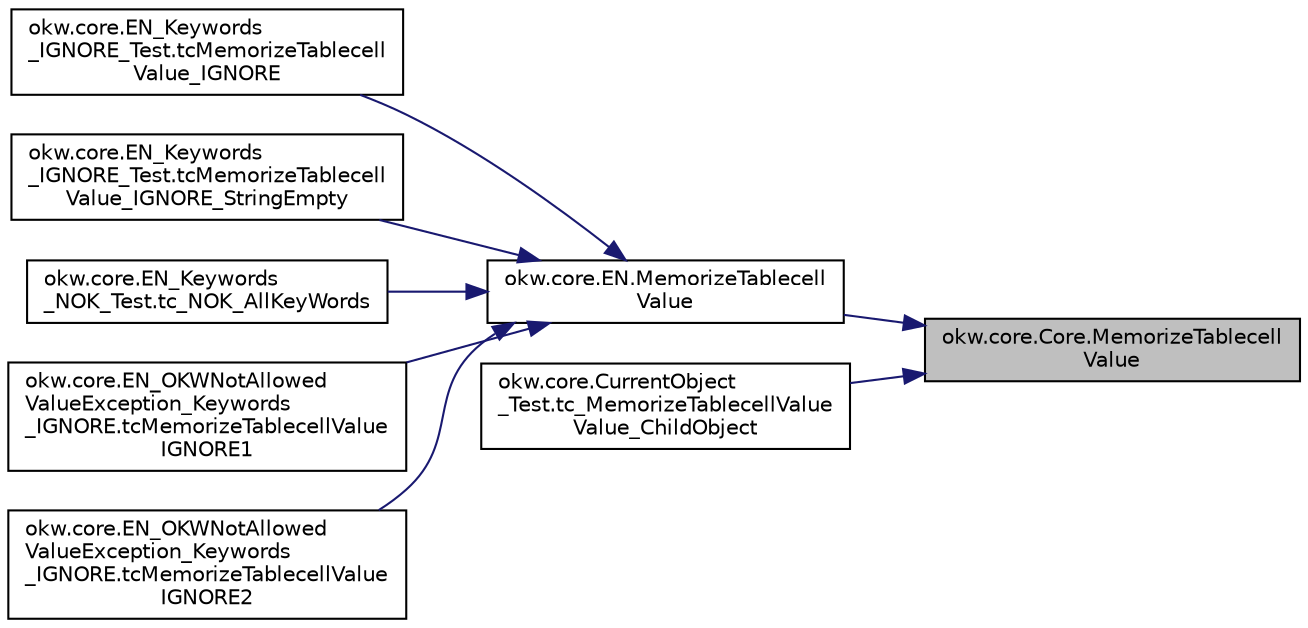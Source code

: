 digraph "okw.core.Core.MemorizeTablecellValue"
{
 // INTERACTIVE_SVG=YES
 // LATEX_PDF_SIZE
  edge [fontname="Helvetica",fontsize="10",labelfontname="Helvetica",labelfontsize="10"];
  node [fontname="Helvetica",fontsize="10",shape=record];
  rankdir="RL";
  Node1296 [label="okw.core.Core.MemorizeTablecell\lValue",height=0.2,width=0.4,color="black", fillcolor="grey75", style="filled", fontcolor="black",tooltip="Merkt sich den Wert der gegebenen Zelle in der Tabelle."];
  Node1296 -> Node1297 [dir="back",color="midnightblue",fontsize="10",style="solid",fontname="Helvetica"];
  Node1297 [label="okw.core.EN.MemorizeTablecell\lValue",height=0.2,width=0.4,color="black", fillcolor="white", style="filled",URL="$classokw_1_1core_1_1_e_n.html#a69ca65f068665ec7e458d9701bb826ff",tooltip="Merkt sich den Wert der gegebenen Zelle in der Tabelle."];
  Node1297 -> Node1298 [dir="back",color="midnightblue",fontsize="10",style="solid",fontname="Helvetica"];
  Node1298 [label="okw.core.EN_Keywords\l_IGNORE_Test.tcMemorizeTablecell\lValue_IGNORE",height=0.2,width=0.4,color="black", fillcolor="white", style="filled",URL="$classokw_1_1core_1_1_e_n___keywords___i_g_n_o_r_e___test.html#a072376c59adb62205031d901decc3299",tooltip=" "];
  Node1297 -> Node1299 [dir="back",color="midnightblue",fontsize="10",style="solid",fontname="Helvetica"];
  Node1299 [label="okw.core.EN_Keywords\l_IGNORE_Test.tcMemorizeTablecell\lValue_IGNORE_StringEmpty",height=0.2,width=0.4,color="black", fillcolor="white", style="filled",URL="$classokw_1_1core_1_1_e_n___keywords___i_g_n_o_r_e___test.html#ae088fe5c05fb9a943c63b99272ea39cc",tooltip=" "];
  Node1297 -> Node1300 [dir="back",color="midnightblue",fontsize="10",style="solid",fontname="Helvetica"];
  Node1300 [label="okw.core.EN_Keywords\l_NOK_Test.tc_NOK_AllKeyWords",height=0.2,width=0.4,color="black", fillcolor="white", style="filled",URL="$classokw_1_1core_1_1_e_n___keywords___n_o_k___test.html#a81a960a2341dfb0e27da7871291c84dc",tooltip="Prüft methoden aufruf für einen einfachen Click."];
  Node1297 -> Node1301 [dir="back",color="midnightblue",fontsize="10",style="solid",fontname="Helvetica"];
  Node1301 [label="okw.core.EN_OKWNotAllowed\lValueException_Keywords\l_IGNORE.tcMemorizeTablecellValue\lIGNORE1",height=0.2,width=0.4,color="black", fillcolor="white", style="filled",URL="$classokw_1_1core_1_1_e_n___o_k_w_not_allowed_value_exception___keywords___i_g_n_o_r_e.html#a8c28a77c8241c9b46584fccb2fc480b1",tooltip="Prüft ob \"${IGNORE} \" die Ausnahme okw.exceptions.OKWNotAllowedValueException auslöst."];
  Node1297 -> Node1302 [dir="back",color="midnightblue",fontsize="10",style="solid",fontname="Helvetica"];
  Node1302 [label="okw.core.EN_OKWNotAllowed\lValueException_Keywords\l_IGNORE.tcMemorizeTablecellValue\lIGNORE2",height=0.2,width=0.4,color="black", fillcolor="white", style="filled",URL="$classokw_1_1core_1_1_e_n___o_k_w_not_allowed_value_exception___keywords___i_g_n_o_r_e.html#a5661983ff87090109557ad06f0ad2301",tooltip="Prüft ob \"\"${IGNORE}${TCN}\" die Ausnahme okw.exceptions.OKWNotAllowedValueException auslöst."];
  Node1296 -> Node1303 [dir="back",color="midnightblue",fontsize="10",style="solid",fontname="Helvetica"];
  Node1303 [label="okw.core.CurrentObject\l_Test.tc_MemorizeTablecellValue\lValue_ChildObject",height=0.2,width=0.4,color="black", fillcolor="white", style="filled",URL="$classokw_1_1core_1_1_current_object___test.html#aefef14ea88c3a0d237d4d94d6e60967e",tooltip="Testziel: Prüft den Aufruf der Methode MemorizeSelectedValue( FN, MemKey ) im ChildObject."];
}
